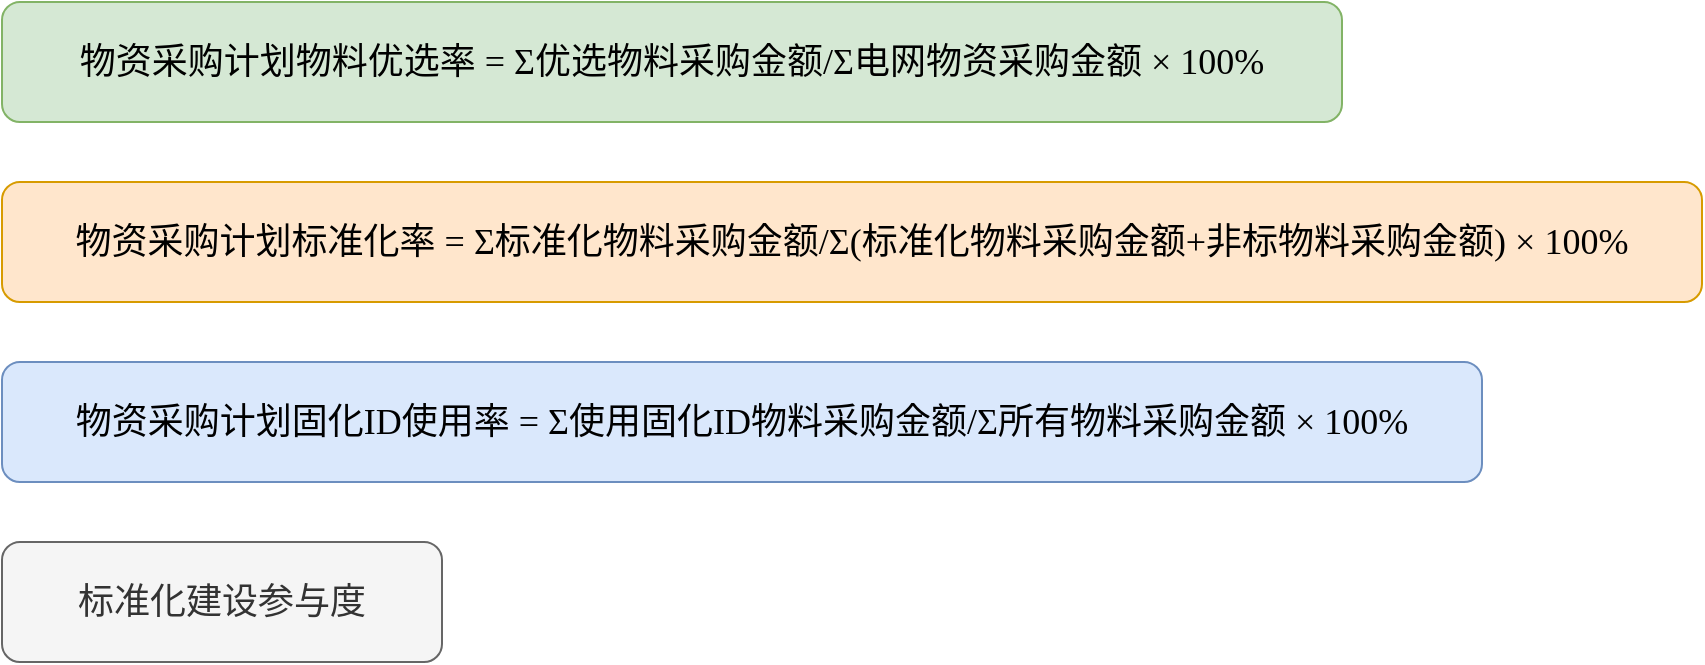 <mxfile version="17.1.0" type="github">
  <diagram id="JHnSLolnUCU-vurzSN4B" name="第 1 页">
    <mxGraphModel dx="1038" dy="539" grid="1" gridSize="10" guides="1" tooltips="1" connect="1" arrows="1" fold="1" page="1" pageScale="1" pageWidth="827" pageHeight="1169" math="0" shadow="0">
      <root>
        <mxCell id="0" />
        <mxCell id="1" parent="0" />
        <mxCell id="ZoQnatEezK549WxlIavM-1" value="物资采购计划物料优选率 =&amp;nbsp;Σ优选物料采购金额/Σ电网物资采购金额&amp;nbsp;× 100%" style="rounded=1;whiteSpace=wrap;html=1;fontSize=18;fontFamily=MiSans;fillColor=#d5e8d4;strokeColor=#82b366;" vertex="1" parent="1">
          <mxGeometry x="60" y="70" width="670" height="60" as="geometry" />
        </mxCell>
        <mxCell id="ZoQnatEezK549WxlIavM-2" value="物资采购计划标准化率 =&amp;nbsp;Σ标准化物料采购金额/Σ(标准化物料采购金额+非标物料采购金额) × 100%" style="rounded=1;whiteSpace=wrap;html=1;fontSize=18;fontFamily=MiSans;fillColor=#ffe6cc;strokeColor=#d79b00;" vertex="1" parent="1">
          <mxGeometry x="60" y="160" width="850" height="60" as="geometry" />
        </mxCell>
        <mxCell id="ZoQnatEezK549WxlIavM-3" value="物资采购计划固化ID使用率 =&amp;nbsp;Σ使用固化ID物料采购金额/Σ所有物料采购金额&amp;nbsp;× 100%" style="rounded=1;whiteSpace=wrap;html=1;fontSize=18;fontFamily=MiSans;fillColor=#dae8fc;strokeColor=#6c8ebf;" vertex="1" parent="1">
          <mxGeometry x="60" y="250" width="740" height="60" as="geometry" />
        </mxCell>
        <mxCell id="ZoQnatEezK549WxlIavM-4" value="标准化建设参与度" style="rounded=1;whiteSpace=wrap;html=1;fontSize=18;fontFamily=MiSans;fillColor=#f5f5f5;strokeColor=#666666;fontColor=#333333;" vertex="1" parent="1">
          <mxGeometry x="60" y="340" width="220" height="60" as="geometry" />
        </mxCell>
      </root>
    </mxGraphModel>
  </diagram>
</mxfile>
